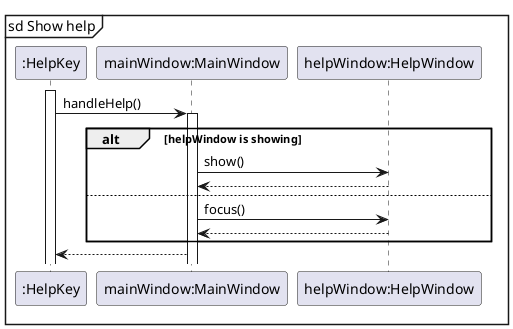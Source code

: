 @startuml
mainframe sd Show help
participant ":HelpKey" as HelpKey
participant "mainWindow:MainWindow" as MainWindow
participant "helpWindow:HelpWindow" as HelpWindow

activate HelpKey
HelpKey -> MainWindow : handleHelp()
activate MainWindow
alt helpWindow is showing
    MainWindow -> HelpWindow : show()
    HelpWindow --> MainWindow
else
    MainWindow -> HelpWindow : focus()
    HelpWindow --> MainWindow
end

MainWindow --> HelpKey
@enduml

